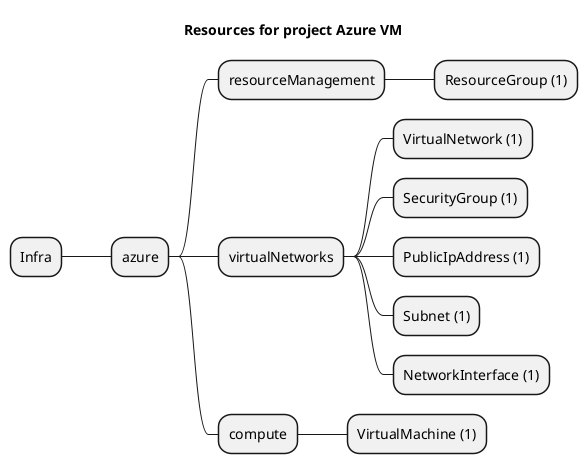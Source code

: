 @startmindmap
title Resources for project Azure VM
skinparam monochrome true
+ Infra
++ azure
+++ resourceManagement
++++ ResourceGroup (1)
+++ virtualNetworks
++++ VirtualNetwork (1)
++++ SecurityGroup (1)
++++ PublicIpAddress (1)
++++ Subnet (1)
++++ NetworkInterface (1)
+++ compute
++++ VirtualMachine (1)
@endmindmap
